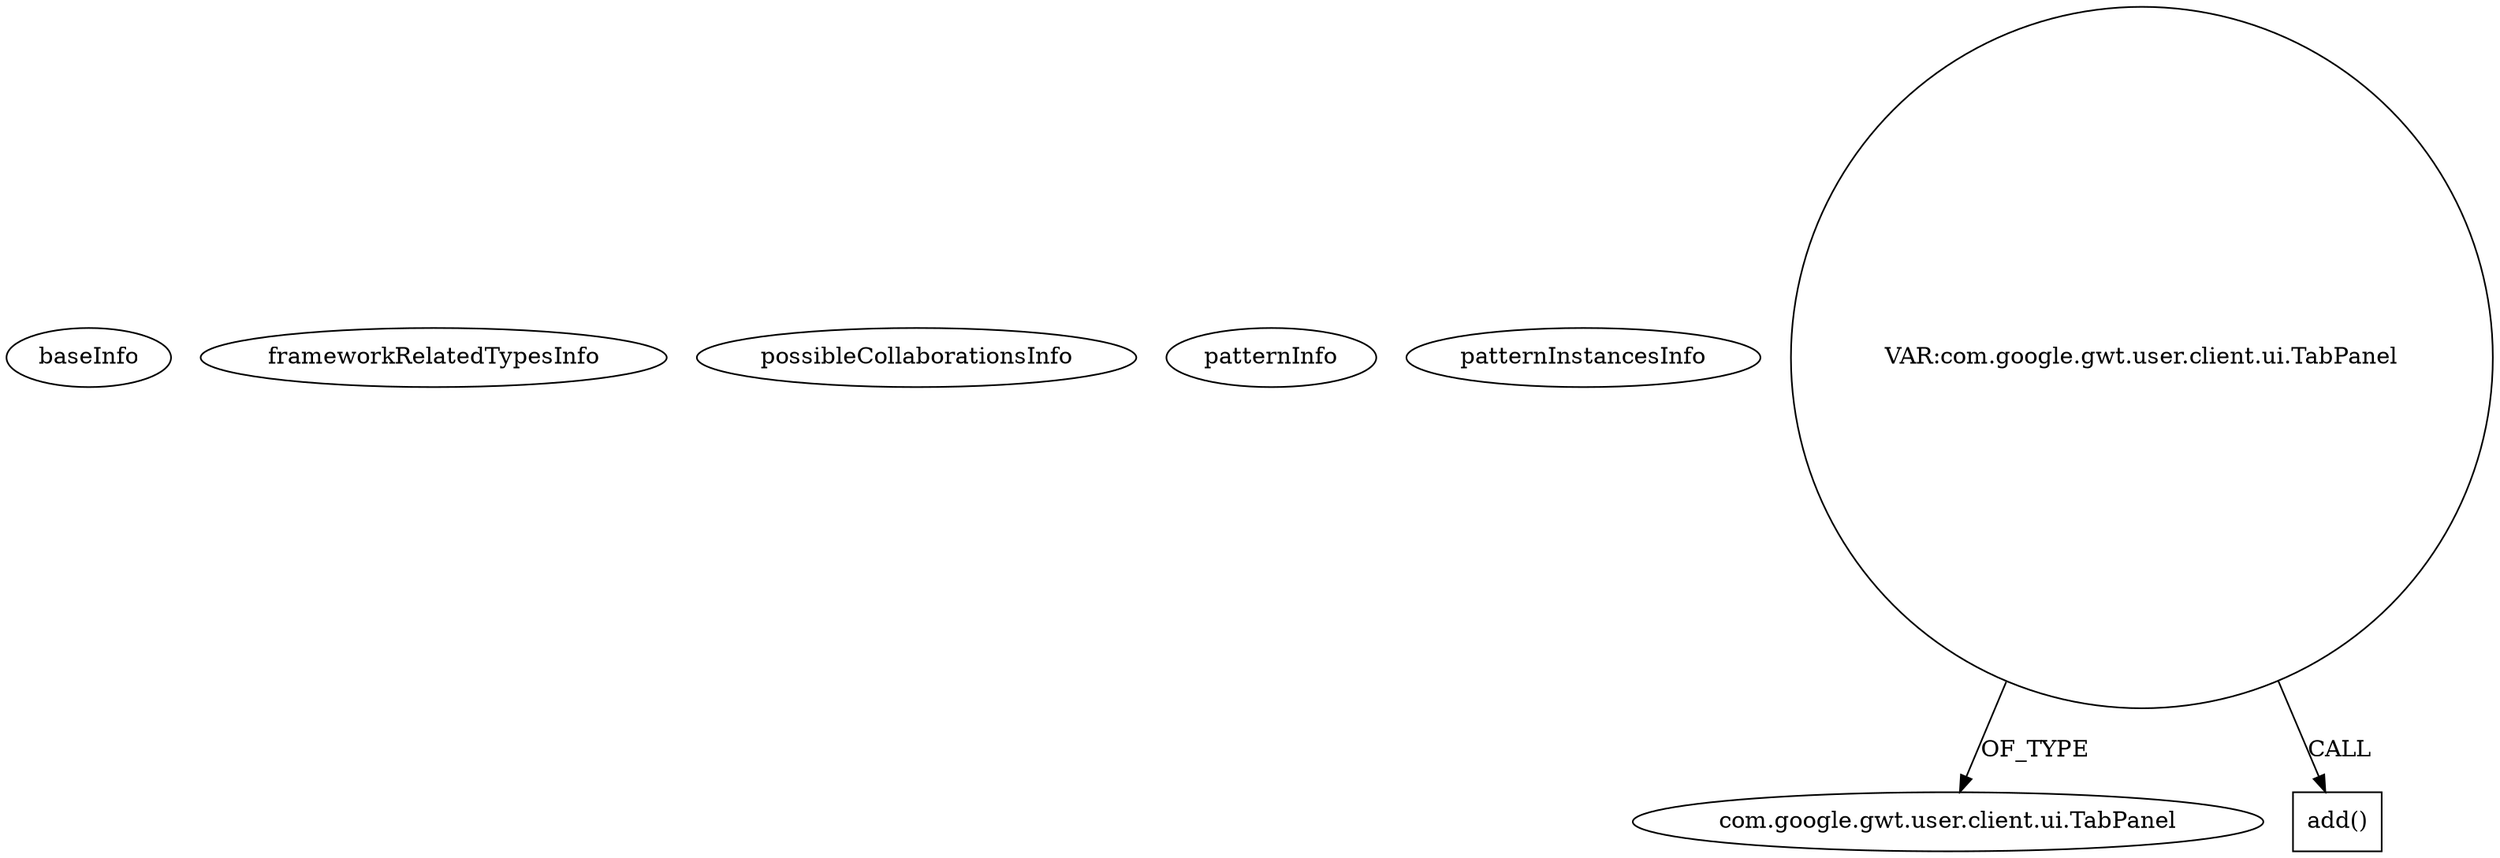 digraph {
baseInfo[graphId=1050,category="pattern",isAnonymous=false,possibleRelation=false]
frameworkRelatedTypesInfo[]
possibleCollaborationsInfo[]
patternInfo[frequency=5.0,patternRootClient=null]
patternInstancesInfo[0="akjava-GWT-Hangouts~/akjava-GWT-Hangouts/GWT-Hangouts-master/apps/easyoverlay/src/com/akjava/gwt/hangout/easyoverlay/client/EasyOverlay.java~EasyOverlay~492",1="akjava-GWT-Hangouts~/akjava-GWT-Hangouts/GWT-Hangouts-master/apps/hangout-test/src/com/akjava/gwt/hangout/test2/client/Test2.java~Test2~529",2="Tok-Ziraja222~/Tok-Ziraja222/Ziraja222-master/src/ziraja/client/AppController.java~AppController~396",3="MainMain-ChatCafeine~/MainMain-ChatCafeine/ChatCafeine-master/ChatCafeine/src/sources/client/vue/ApplicationPanel.java~ApplicationPanel~197",4="j78wu-HyperDex-GUI~/j78wu-HyperDex-GUI/HyperDex-GUI-master/src/com/hyperdex/web/client/view/HyperDex.java~HyperDex~3084"]
28[label="com.google.gwt.user.client.ui.TabPanel",vertexType="FRAMEWORK_CLASS_TYPE",isFrameworkType=false]
44[label="VAR:com.google.gwt.user.client.ui.TabPanel",vertexType="VARIABLE_EXPRESION",isFrameworkType=false,shape=circle]
527[label="add()",vertexType="INSIDE_CALL",isFrameworkType=false,shape=box]
44->527[label="CALL"]
44->28[label="OF_TYPE"]
}
